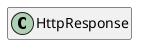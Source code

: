 @startuml
set namespaceSeparator \\
hide members
hide << alias >> circle

class HttpResponse
@enduml
